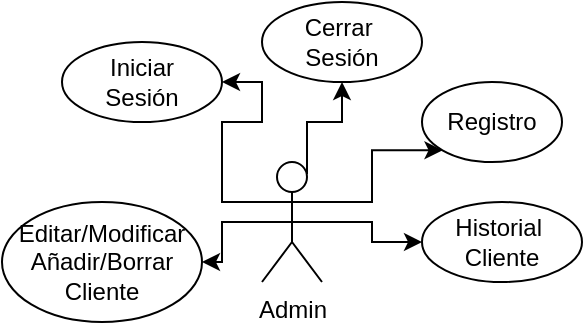 <mxfile version="24.7.17">
  <diagram name="Página-1" id="vEhE8U1N5Un5zpK2gY6V">
    <mxGraphModel dx="848" dy="426" grid="1" gridSize="10" guides="1" tooltips="1" connect="1" arrows="1" fold="1" page="1" pageScale="1" pageWidth="827" pageHeight="1169" math="0" shadow="0">
      <root>
        <mxCell id="0" />
        <mxCell id="1" parent="0" />
        <mxCell id="oKlm7Pt7_icv1jp-fchB-7" style="edgeStyle=orthogonalEdgeStyle;rounded=0;orthogonalLoop=1;jettySize=auto;html=1;exitX=0;exitY=0.333;exitDx=0;exitDy=0;exitPerimeter=0;entryX=1;entryY=0.5;entryDx=0;entryDy=0;" parent="1" source="oKlm7Pt7_icv1jp-fchB-1" target="oKlm7Pt7_icv1jp-fchB-2" edge="1">
          <mxGeometry relative="1" as="geometry" />
        </mxCell>
        <mxCell id="oKlm7Pt7_icv1jp-fchB-9" style="edgeStyle=orthogonalEdgeStyle;rounded=0;orthogonalLoop=1;jettySize=auto;html=1;exitX=0.5;exitY=0.5;exitDx=0;exitDy=0;exitPerimeter=0;entryX=0;entryY=0.5;entryDx=0;entryDy=0;" parent="1" source="oKlm7Pt7_icv1jp-fchB-1" target="oKlm7Pt7_icv1jp-fchB-5" edge="1">
          <mxGeometry relative="1" as="geometry" />
        </mxCell>
        <mxCell id="oKlm7Pt7_icv1jp-fchB-10" style="edgeStyle=orthogonalEdgeStyle;rounded=0;orthogonalLoop=1;jettySize=auto;html=1;exitX=1;exitY=0.333;exitDx=0;exitDy=0;exitPerimeter=0;entryX=0;entryY=1;entryDx=0;entryDy=0;" parent="1" source="oKlm7Pt7_icv1jp-fchB-1" target="oKlm7Pt7_icv1jp-fchB-4" edge="1">
          <mxGeometry relative="1" as="geometry" />
        </mxCell>
        <mxCell id="oKlm7Pt7_icv1jp-fchB-11" style="edgeStyle=orthogonalEdgeStyle;rounded=0;orthogonalLoop=1;jettySize=auto;html=1;exitX=0.75;exitY=0.1;exitDx=0;exitDy=0;exitPerimeter=0;entryX=0.5;entryY=1;entryDx=0;entryDy=0;" parent="1" source="oKlm7Pt7_icv1jp-fchB-1" target="oKlm7Pt7_icv1jp-fchB-3" edge="1">
          <mxGeometry relative="1" as="geometry" />
        </mxCell>
        <mxCell id="oKlm7Pt7_icv1jp-fchB-12" style="edgeStyle=orthogonalEdgeStyle;rounded=0;orthogonalLoop=1;jettySize=auto;html=1;exitX=0.5;exitY=0.5;exitDx=0;exitDy=0;exitPerimeter=0;entryX=1;entryY=0.5;entryDx=0;entryDy=0;" parent="1" source="oKlm7Pt7_icv1jp-fchB-1" target="oKlm7Pt7_icv1jp-fchB-6" edge="1">
          <mxGeometry relative="1" as="geometry" />
        </mxCell>
        <mxCell id="oKlm7Pt7_icv1jp-fchB-1" value="Admin" style="shape=umlActor;verticalLabelPosition=bottom;verticalAlign=top;html=1;outlineConnect=0;" parent="1" vertex="1">
          <mxGeometry x="400" y="220" width="30" height="60" as="geometry" />
        </mxCell>
        <mxCell id="oKlm7Pt7_icv1jp-fchB-2" value="Iniciar&lt;div&gt;Sesión&lt;/div&gt;" style="ellipse;whiteSpace=wrap;html=1;" parent="1" vertex="1">
          <mxGeometry x="300" y="160" width="80" height="40" as="geometry" />
        </mxCell>
        <mxCell id="oKlm7Pt7_icv1jp-fchB-3" value="Cerrar&amp;nbsp;&lt;div&gt;Sesión&lt;span style=&quot;color: rgba(0, 0, 0, 0); font-family: monospace; font-size: 0px; text-align: start; text-wrap: nowrap; background-color: initial;&quot;&gt;%3CmxGraphModel%3E%3Croot%3E%3CmxCell%20id%3D%220%22%2F%3E%3CmxCell%20id%3D%221%22%20parent%3D%220%22%2F%3E%3CmxCell%20id%3D%222%22%20value%3D%22Iniciar%26lt%3Bdiv%26gt%3BSesi%C3%B3n%26lt%3B%2Fdiv%26gt%3B%22%20style%3D%22ellipse%3BwhiteSpace%3Dwrap%3Bhtml%3D1%3B%22%20vertex%3D%221%22%20parent%3D%221%22%3E%3CmxGeometry%20x%3D%22270%22%20y%3D%22120%22%20width%3D%22120%22%20height%3D%2280%22%20as%3D%22geometry%22%2F%3E%3C%2FmxCell%3E%3C%2Froot%3E%3C%2FmxGraphModel%3E&lt;/span&gt;&lt;/div&gt;" style="ellipse;whiteSpace=wrap;html=1;" parent="1" vertex="1">
          <mxGeometry x="400" y="140" width="80" height="40" as="geometry" />
        </mxCell>
        <mxCell id="oKlm7Pt7_icv1jp-fchB-4" value="Registro&lt;span style=&quot;color: rgba(0, 0, 0, 0); font-family: monospace; font-size: 0px; text-align: start; text-wrap: nowrap;&quot;&gt;%3CmxGraphModel%3E%3Croot%3E%3CmxCell%20id%3D%220%22%2F%3E%3CmxCell%20id%3D%221%22%20parent%3D%220%22%2F%3E%3CmxCell%20id%3D%222%22%20value%3D%22Cerrar%26amp%3Bnbsp%3B%26lt%3Bdiv%26gt%3BSesi%C3%B3n%26lt%3Bspan%20style%3D%26quot%3Bcolor%3A%20rgba(0%2C%200%2C%200%2C%200)%3B%20font-family%3A%20monospace%3B%20font-size%3A%200px%3B%20text-align%3A%20start%3B%20text-wrap%3A%20nowrap%3B%20background-color%3A%20initial%3B%26quot%3B%26gt%3B%253CmxGraphModel%253E%253Croot%253E%253CmxCell%2520id%253D%25220%2522%252F%253E%253CmxCell%2520id%253D%25221%2522%2520parent%253D%25220%2522%252F%253E%253CmxCell%2520id%253D%25222%2522%2520value%253D%2522Iniciar%2526lt%253Bdiv%2526gt%253BSesi%25C3%25B3n%2526lt%253B%252Fdiv%2526gt%253B%2522%2520style%253D%2522ellipse%253BwhiteSpace%253Dwrap%253Bhtml%253D1%253B%2522%2520vertex%253D%25221%2522%2520parent%253D%25221%2522%253E%253CmxGeometry%2520x%253D%2522270%2522%2520y%253D%2522120%2522%2520width%253D%2522120%2522%2520height%253D%252280%2522%2520as%253D%2522geometry%2522%252F%253E%253C%252FmxCell%253E%253C%252Froot%253E%253C%252FmxGraphModel%253E%26lt%3B%2Fspan%26gt%3B%26lt%3B%2Fdiv%26gt%3B%22%20style%3D%22ellipse%3BwhiteSpace%3Dwrap%3Bhtml%3D1%3B%22%20vertex%3D%221%22%20parent%3D%221%22%3E%3CmxGeometry%20x%3D%22410%22%20y%3D%22100%22%20width%3D%22120%22%20height%3D%2280%22%20as%3D%22geometry%22%2F%3E%3C%2FmxCell%3E%3C%2Froot%3E%3C%2FmxGraphModel%3E&lt;/span&gt;" style="ellipse;whiteSpace=wrap;html=1;" parent="1" vertex="1">
          <mxGeometry x="480" y="180" width="70" height="40" as="geometry" />
        </mxCell>
        <mxCell id="oKlm7Pt7_icv1jp-fchB-5" value="Historial&amp;nbsp;&lt;div&gt;Cliente&lt;/div&gt;" style="ellipse;whiteSpace=wrap;html=1;" parent="1" vertex="1">
          <mxGeometry x="480" y="240" width="80" height="40" as="geometry" />
        </mxCell>
        <mxCell id="oKlm7Pt7_icv1jp-fchB-6" value="Editar/Modificar&lt;div&gt;Añadir/Borrar&lt;/div&gt;&lt;div&gt;Cliente&lt;/div&gt;" style="ellipse;whiteSpace=wrap;html=1;" parent="1" vertex="1">
          <mxGeometry x="270" y="240" width="100" height="60" as="geometry" />
        </mxCell>
      </root>
    </mxGraphModel>
  </diagram>
</mxfile>

